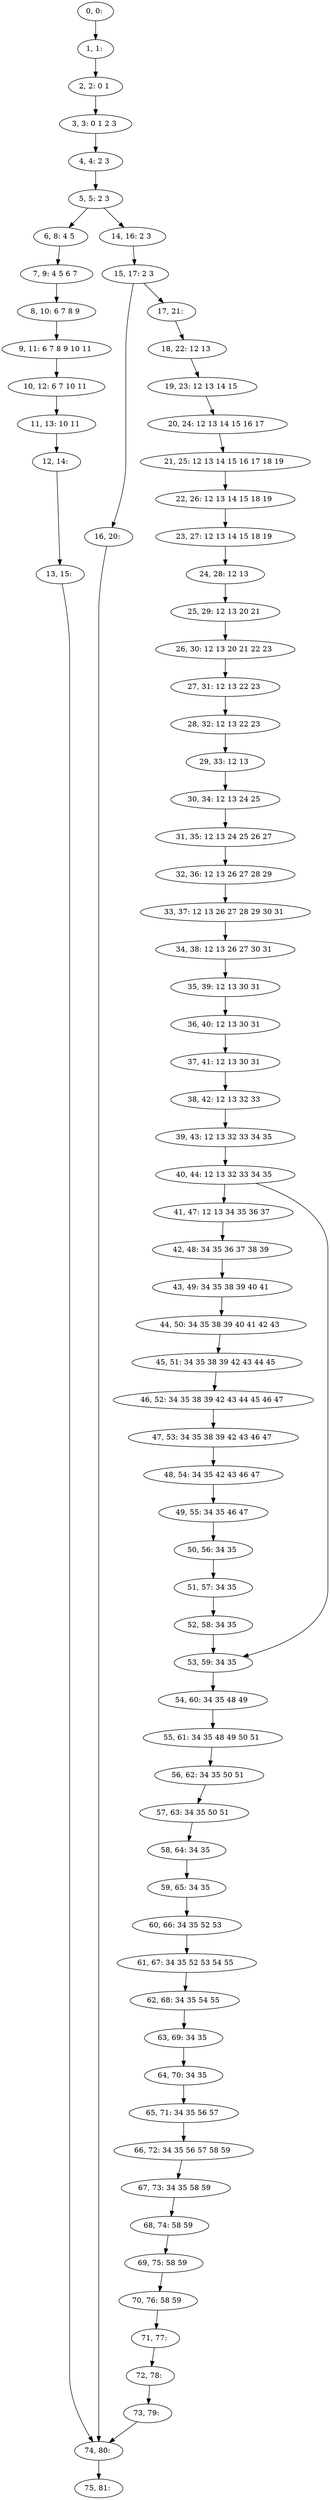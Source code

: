 digraph G {
0[label="0, 0: "];
1[label="1, 1: "];
2[label="2, 2: 0 1 "];
3[label="3, 3: 0 1 2 3 "];
4[label="4, 4: 2 3 "];
5[label="5, 5: 2 3 "];
6[label="6, 8: 4 5 "];
7[label="7, 9: 4 5 6 7 "];
8[label="8, 10: 6 7 8 9 "];
9[label="9, 11: 6 7 8 9 10 11 "];
10[label="10, 12: 6 7 10 11 "];
11[label="11, 13: 10 11 "];
12[label="12, 14: "];
13[label="13, 15: "];
14[label="14, 16: 2 3 "];
15[label="15, 17: 2 3 "];
16[label="16, 20: "];
17[label="17, 21: "];
18[label="18, 22: 12 13 "];
19[label="19, 23: 12 13 14 15 "];
20[label="20, 24: 12 13 14 15 16 17 "];
21[label="21, 25: 12 13 14 15 16 17 18 19 "];
22[label="22, 26: 12 13 14 15 18 19 "];
23[label="23, 27: 12 13 14 15 18 19 "];
24[label="24, 28: 12 13 "];
25[label="25, 29: 12 13 20 21 "];
26[label="26, 30: 12 13 20 21 22 23 "];
27[label="27, 31: 12 13 22 23 "];
28[label="28, 32: 12 13 22 23 "];
29[label="29, 33: 12 13 "];
30[label="30, 34: 12 13 24 25 "];
31[label="31, 35: 12 13 24 25 26 27 "];
32[label="32, 36: 12 13 26 27 28 29 "];
33[label="33, 37: 12 13 26 27 28 29 30 31 "];
34[label="34, 38: 12 13 26 27 30 31 "];
35[label="35, 39: 12 13 30 31 "];
36[label="36, 40: 12 13 30 31 "];
37[label="37, 41: 12 13 30 31 "];
38[label="38, 42: 12 13 32 33 "];
39[label="39, 43: 12 13 32 33 34 35 "];
40[label="40, 44: 12 13 32 33 34 35 "];
41[label="41, 47: 12 13 34 35 36 37 "];
42[label="42, 48: 34 35 36 37 38 39 "];
43[label="43, 49: 34 35 38 39 40 41 "];
44[label="44, 50: 34 35 38 39 40 41 42 43 "];
45[label="45, 51: 34 35 38 39 42 43 44 45 "];
46[label="46, 52: 34 35 38 39 42 43 44 45 46 47 "];
47[label="47, 53: 34 35 38 39 42 43 46 47 "];
48[label="48, 54: 34 35 42 43 46 47 "];
49[label="49, 55: 34 35 46 47 "];
50[label="50, 56: 34 35 "];
51[label="51, 57: 34 35 "];
52[label="52, 58: 34 35 "];
53[label="53, 59: 34 35 "];
54[label="54, 60: 34 35 48 49 "];
55[label="55, 61: 34 35 48 49 50 51 "];
56[label="56, 62: 34 35 50 51 "];
57[label="57, 63: 34 35 50 51 "];
58[label="58, 64: 34 35 "];
59[label="59, 65: 34 35 "];
60[label="60, 66: 34 35 52 53 "];
61[label="61, 67: 34 35 52 53 54 55 "];
62[label="62, 68: 34 35 54 55 "];
63[label="63, 69: 34 35 "];
64[label="64, 70: 34 35 "];
65[label="65, 71: 34 35 56 57 "];
66[label="66, 72: 34 35 56 57 58 59 "];
67[label="67, 73: 34 35 58 59 "];
68[label="68, 74: 58 59 "];
69[label="69, 75: 58 59 "];
70[label="70, 76: 58 59 "];
71[label="71, 77: "];
72[label="72, 78: "];
73[label="73, 79: "];
74[label="74, 80: "];
75[label="75, 81: "];
0->1 ;
1->2 ;
2->3 ;
3->4 ;
4->5 ;
5->6 ;
5->14 ;
6->7 ;
7->8 ;
8->9 ;
9->10 ;
10->11 ;
11->12 ;
12->13 ;
13->74 ;
14->15 ;
15->16 ;
15->17 ;
16->74 ;
17->18 ;
18->19 ;
19->20 ;
20->21 ;
21->22 ;
22->23 ;
23->24 ;
24->25 ;
25->26 ;
26->27 ;
27->28 ;
28->29 ;
29->30 ;
30->31 ;
31->32 ;
32->33 ;
33->34 ;
34->35 ;
35->36 ;
36->37 ;
37->38 ;
38->39 ;
39->40 ;
40->41 ;
40->53 ;
41->42 ;
42->43 ;
43->44 ;
44->45 ;
45->46 ;
46->47 ;
47->48 ;
48->49 ;
49->50 ;
50->51 ;
51->52 ;
52->53 ;
53->54 ;
54->55 ;
55->56 ;
56->57 ;
57->58 ;
58->59 ;
59->60 ;
60->61 ;
61->62 ;
62->63 ;
63->64 ;
64->65 ;
65->66 ;
66->67 ;
67->68 ;
68->69 ;
69->70 ;
70->71 ;
71->72 ;
72->73 ;
73->74 ;
74->75 ;
}
